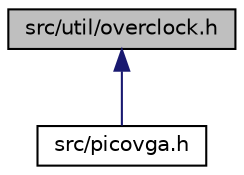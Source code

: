 digraph "src/util/overclock.h"
{
 // LATEX_PDF_SIZE
  edge [fontname="Helvetica",fontsize="10",labelfontname="Helvetica",labelfontsize="10"];
  node [fontname="Helvetica",fontsize="10",shape=record];
  Node1 [label="src/util/overclock.h",height=0.2,width=0.4,color="black", fillcolor="grey75", style="filled", fontcolor="black",tooltip="Overclock."];
  Node1 -> Node2 [dir="back",color="midnightblue",fontsize="10",style="solid",fontname="Helvetica"];
  Node2 [label="src/picovga.h",height=0.2,width=0.4,color="black", fillcolor="white", style="filled",URL="$picovga_8h.html",tooltip="Global common definitions."];
}
